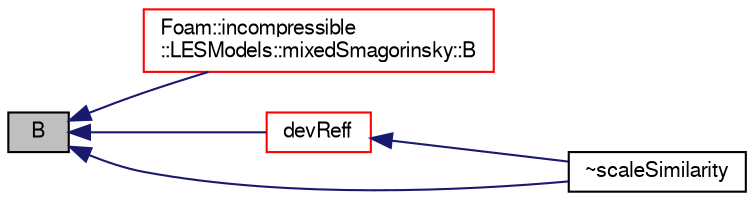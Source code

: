 digraph "B"
{
  bgcolor="transparent";
  edge [fontname="FreeSans",fontsize="10",labelfontname="FreeSans",labelfontsize="10"];
  node [fontname="FreeSans",fontsize="10",shape=record];
  rankdir="LR";
  Node392 [label="B",height=0.2,width=0.4,color="black", fillcolor="grey75", style="filled", fontcolor="black"];
  Node392 -> Node393 [dir="back",color="midnightblue",fontsize="10",style="solid",fontname="FreeSans"];
  Node393 [label="Foam::incompressible\l::LESModels::mixedSmagorinsky::B",height=0.2,width=0.4,color="red",URL="$a30882.html#acf00bc568420cebcbea1c1227f8cdd58",tooltip="Return the sub-grid stress tensor. "];
  Node392 -> Node395 [dir="back",color="midnightblue",fontsize="10",style="solid",fontname="FreeSans"];
  Node395 [label="devReff",height=0.2,width=0.4,color="red",URL="$a30890.html#a5449021fbe915095746a83606a000df4",tooltip="Return the effective sub-grid turbulence stress tensor. "];
  Node395 -> Node399 [dir="back",color="midnightblue",fontsize="10",style="solid",fontname="FreeSans"];
  Node399 [label="~scaleSimilarity",height=0.2,width=0.4,color="black",URL="$a30890.html#adc49490226074b8b0f43d11dfb045965",tooltip="Destructor. "];
  Node392 -> Node399 [dir="back",color="midnightblue",fontsize="10",style="solid",fontname="FreeSans"];
}

